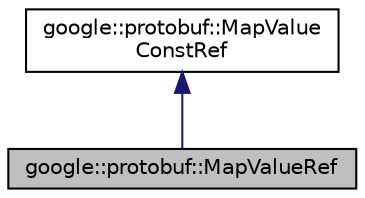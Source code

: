 digraph "google::protobuf::MapValueRef"
{
 // LATEX_PDF_SIZE
  edge [fontname="Helvetica",fontsize="10",labelfontname="Helvetica",labelfontsize="10"];
  node [fontname="Helvetica",fontsize="10",shape=record];
  Node1 [label="google::protobuf::MapValueRef",height=0.2,width=0.4,color="black", fillcolor="grey75", style="filled", fontcolor="black",tooltip=" "];
  Node2 -> Node1 [dir="back",color="midnightblue",fontsize="10",style="solid",fontname="Helvetica"];
  Node2 [label="google::protobuf::MapValue\lConstRef",height=0.2,width=0.4,color="black", fillcolor="white", style="filled",URL="$classgoogle_1_1protobuf_1_1MapValueConstRef.html",tooltip=" "];
}
